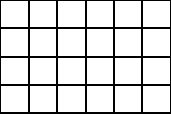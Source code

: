 unitsize(.5cm);

void draw_table() {
    real x;
    
    for (x = -2; x <= 2; x = x + 1)
        draw((-3,x) -- (3,x));
    for (x = -3; x <= 3; x = x + 1)
        draw((x,-2) -- (x,2));
}

draw_table();